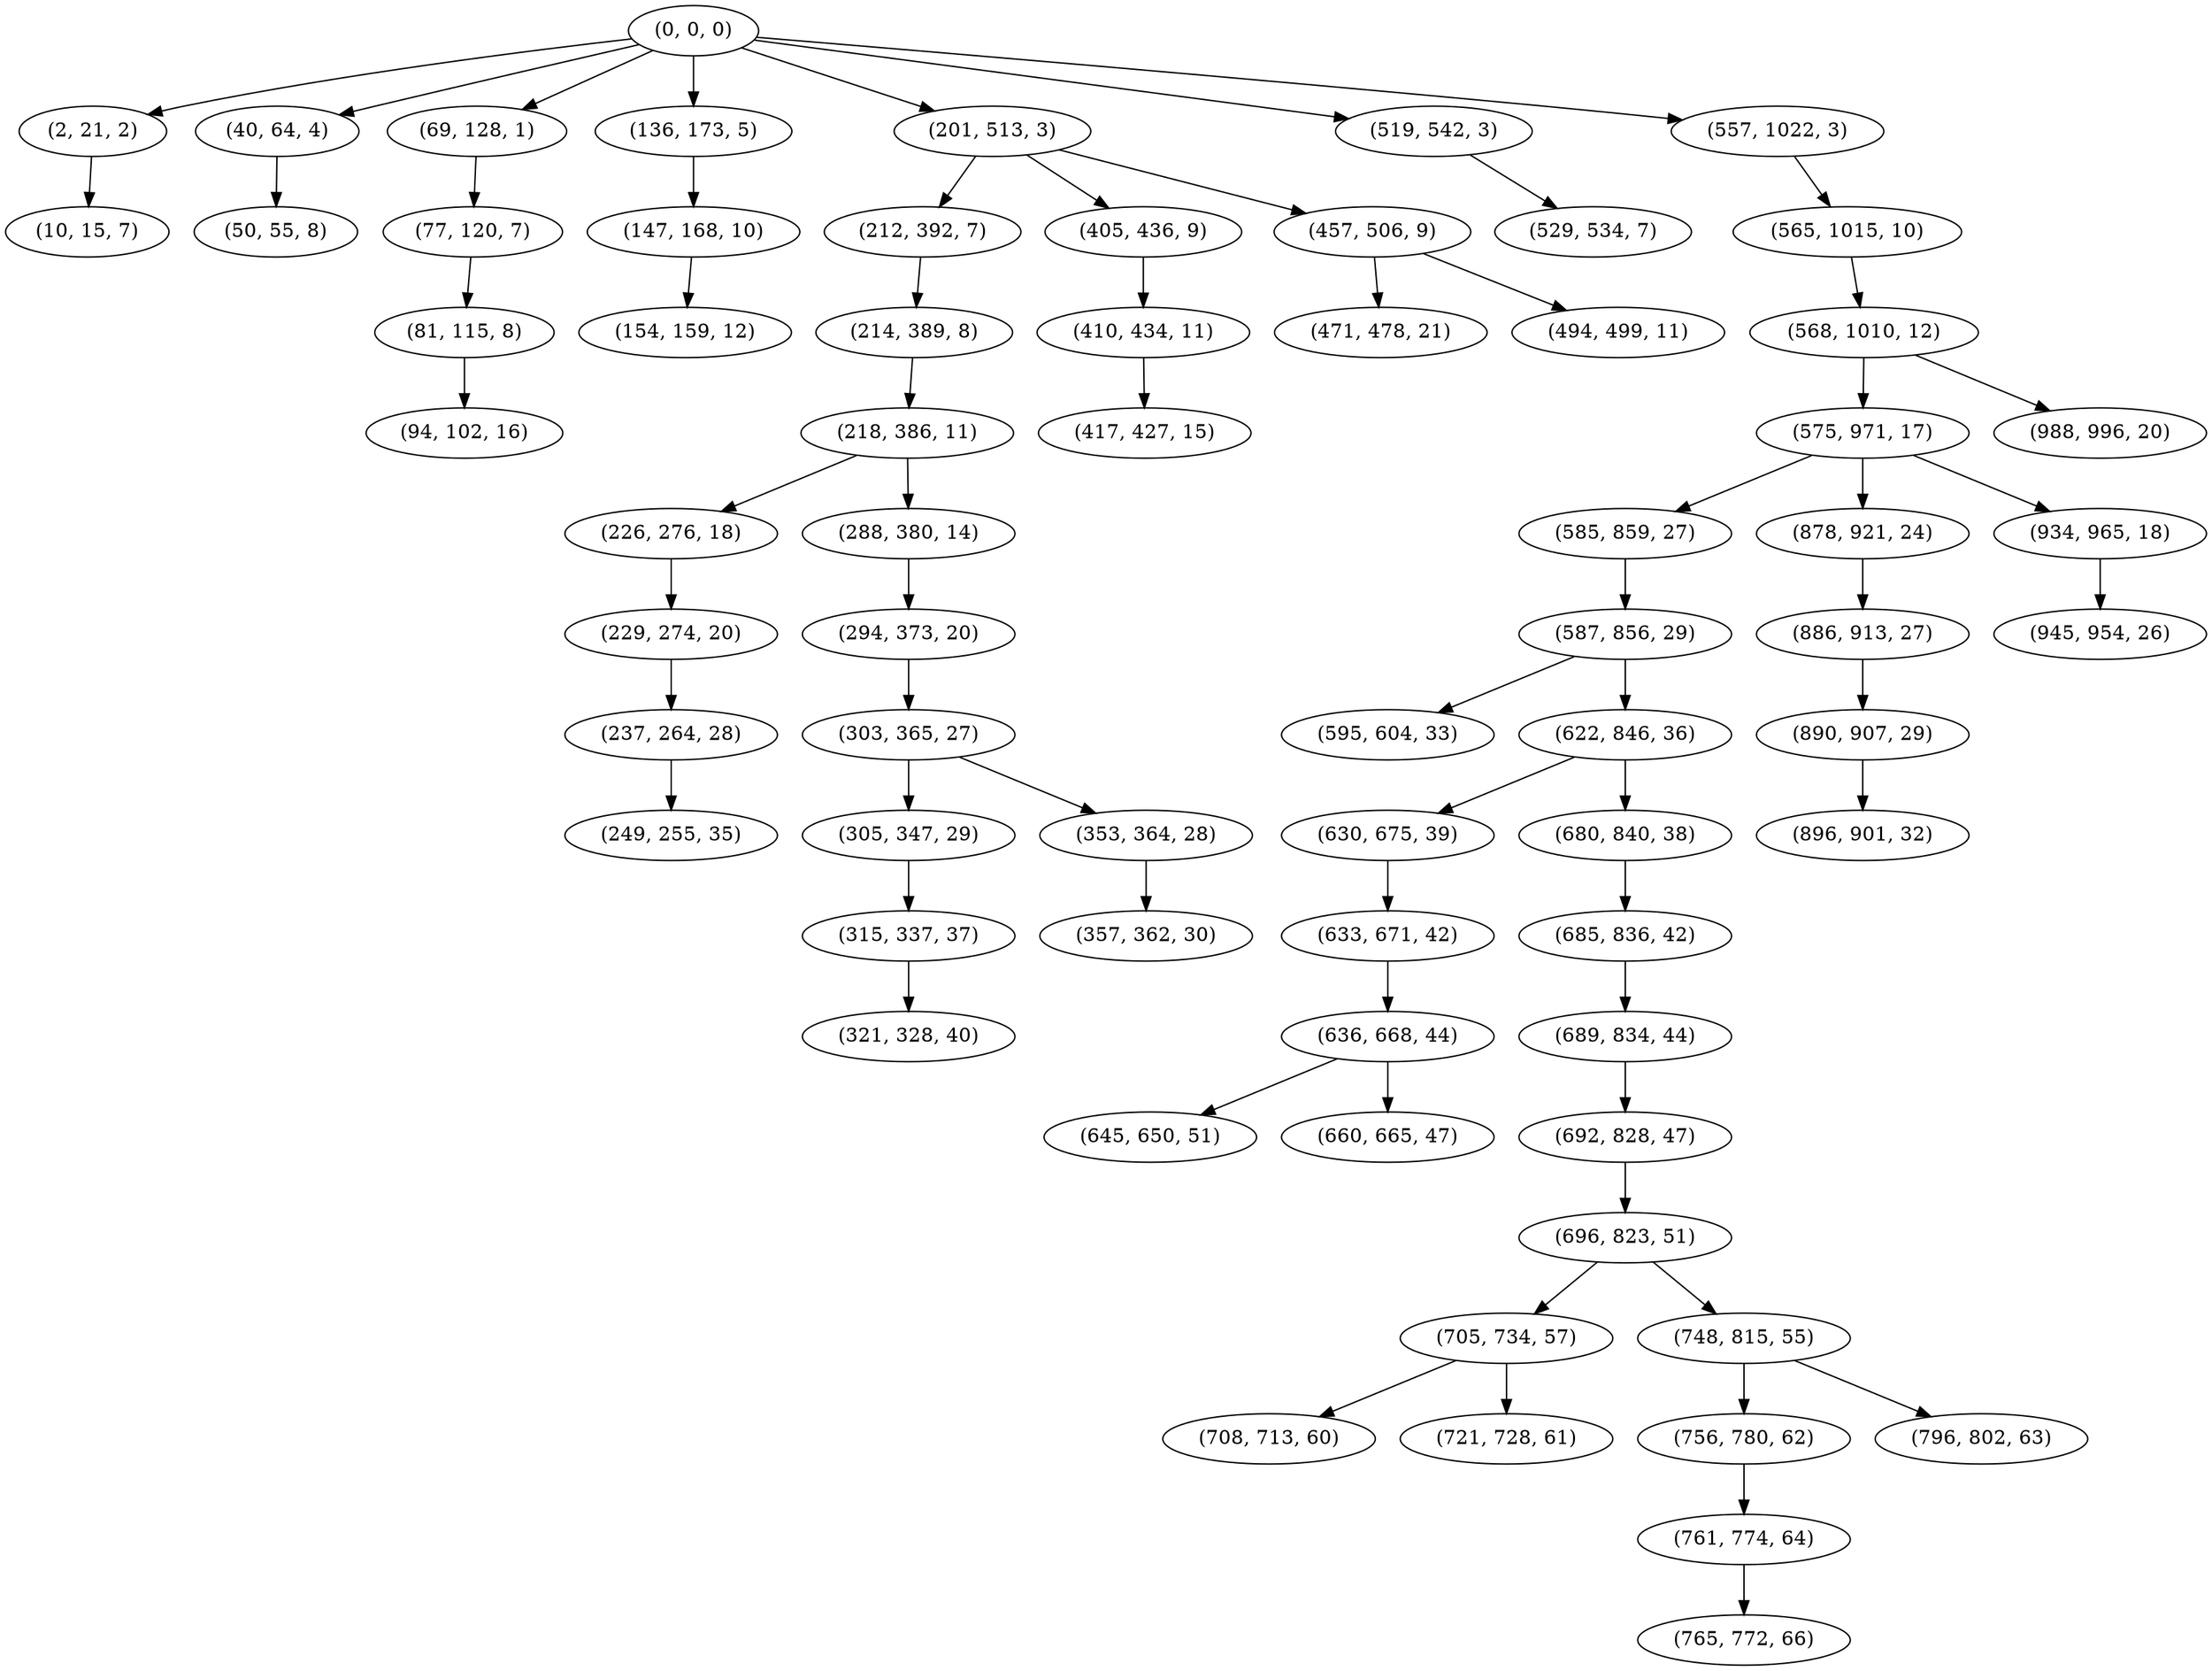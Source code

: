 digraph tree {
    "(0, 0, 0)";
    "(2, 21, 2)";
    "(10, 15, 7)";
    "(40, 64, 4)";
    "(50, 55, 8)";
    "(69, 128, 1)";
    "(77, 120, 7)";
    "(81, 115, 8)";
    "(94, 102, 16)";
    "(136, 173, 5)";
    "(147, 168, 10)";
    "(154, 159, 12)";
    "(201, 513, 3)";
    "(212, 392, 7)";
    "(214, 389, 8)";
    "(218, 386, 11)";
    "(226, 276, 18)";
    "(229, 274, 20)";
    "(237, 264, 28)";
    "(249, 255, 35)";
    "(288, 380, 14)";
    "(294, 373, 20)";
    "(303, 365, 27)";
    "(305, 347, 29)";
    "(315, 337, 37)";
    "(321, 328, 40)";
    "(353, 364, 28)";
    "(357, 362, 30)";
    "(405, 436, 9)";
    "(410, 434, 11)";
    "(417, 427, 15)";
    "(457, 506, 9)";
    "(471, 478, 21)";
    "(494, 499, 11)";
    "(519, 542, 3)";
    "(529, 534, 7)";
    "(557, 1022, 3)";
    "(565, 1015, 10)";
    "(568, 1010, 12)";
    "(575, 971, 17)";
    "(585, 859, 27)";
    "(587, 856, 29)";
    "(595, 604, 33)";
    "(622, 846, 36)";
    "(630, 675, 39)";
    "(633, 671, 42)";
    "(636, 668, 44)";
    "(645, 650, 51)";
    "(660, 665, 47)";
    "(680, 840, 38)";
    "(685, 836, 42)";
    "(689, 834, 44)";
    "(692, 828, 47)";
    "(696, 823, 51)";
    "(705, 734, 57)";
    "(708, 713, 60)";
    "(721, 728, 61)";
    "(748, 815, 55)";
    "(756, 780, 62)";
    "(761, 774, 64)";
    "(765, 772, 66)";
    "(796, 802, 63)";
    "(878, 921, 24)";
    "(886, 913, 27)";
    "(890, 907, 29)";
    "(896, 901, 32)";
    "(934, 965, 18)";
    "(945, 954, 26)";
    "(988, 996, 20)";
    "(0, 0, 0)" -> "(2, 21, 2)";
    "(0, 0, 0)" -> "(40, 64, 4)";
    "(0, 0, 0)" -> "(69, 128, 1)";
    "(0, 0, 0)" -> "(136, 173, 5)";
    "(0, 0, 0)" -> "(201, 513, 3)";
    "(0, 0, 0)" -> "(519, 542, 3)";
    "(0, 0, 0)" -> "(557, 1022, 3)";
    "(2, 21, 2)" -> "(10, 15, 7)";
    "(40, 64, 4)" -> "(50, 55, 8)";
    "(69, 128, 1)" -> "(77, 120, 7)";
    "(77, 120, 7)" -> "(81, 115, 8)";
    "(81, 115, 8)" -> "(94, 102, 16)";
    "(136, 173, 5)" -> "(147, 168, 10)";
    "(147, 168, 10)" -> "(154, 159, 12)";
    "(201, 513, 3)" -> "(212, 392, 7)";
    "(201, 513, 3)" -> "(405, 436, 9)";
    "(201, 513, 3)" -> "(457, 506, 9)";
    "(212, 392, 7)" -> "(214, 389, 8)";
    "(214, 389, 8)" -> "(218, 386, 11)";
    "(218, 386, 11)" -> "(226, 276, 18)";
    "(218, 386, 11)" -> "(288, 380, 14)";
    "(226, 276, 18)" -> "(229, 274, 20)";
    "(229, 274, 20)" -> "(237, 264, 28)";
    "(237, 264, 28)" -> "(249, 255, 35)";
    "(288, 380, 14)" -> "(294, 373, 20)";
    "(294, 373, 20)" -> "(303, 365, 27)";
    "(303, 365, 27)" -> "(305, 347, 29)";
    "(303, 365, 27)" -> "(353, 364, 28)";
    "(305, 347, 29)" -> "(315, 337, 37)";
    "(315, 337, 37)" -> "(321, 328, 40)";
    "(353, 364, 28)" -> "(357, 362, 30)";
    "(405, 436, 9)" -> "(410, 434, 11)";
    "(410, 434, 11)" -> "(417, 427, 15)";
    "(457, 506, 9)" -> "(471, 478, 21)";
    "(457, 506, 9)" -> "(494, 499, 11)";
    "(519, 542, 3)" -> "(529, 534, 7)";
    "(557, 1022, 3)" -> "(565, 1015, 10)";
    "(565, 1015, 10)" -> "(568, 1010, 12)";
    "(568, 1010, 12)" -> "(575, 971, 17)";
    "(568, 1010, 12)" -> "(988, 996, 20)";
    "(575, 971, 17)" -> "(585, 859, 27)";
    "(575, 971, 17)" -> "(878, 921, 24)";
    "(575, 971, 17)" -> "(934, 965, 18)";
    "(585, 859, 27)" -> "(587, 856, 29)";
    "(587, 856, 29)" -> "(595, 604, 33)";
    "(587, 856, 29)" -> "(622, 846, 36)";
    "(622, 846, 36)" -> "(630, 675, 39)";
    "(622, 846, 36)" -> "(680, 840, 38)";
    "(630, 675, 39)" -> "(633, 671, 42)";
    "(633, 671, 42)" -> "(636, 668, 44)";
    "(636, 668, 44)" -> "(645, 650, 51)";
    "(636, 668, 44)" -> "(660, 665, 47)";
    "(680, 840, 38)" -> "(685, 836, 42)";
    "(685, 836, 42)" -> "(689, 834, 44)";
    "(689, 834, 44)" -> "(692, 828, 47)";
    "(692, 828, 47)" -> "(696, 823, 51)";
    "(696, 823, 51)" -> "(705, 734, 57)";
    "(696, 823, 51)" -> "(748, 815, 55)";
    "(705, 734, 57)" -> "(708, 713, 60)";
    "(705, 734, 57)" -> "(721, 728, 61)";
    "(748, 815, 55)" -> "(756, 780, 62)";
    "(748, 815, 55)" -> "(796, 802, 63)";
    "(756, 780, 62)" -> "(761, 774, 64)";
    "(761, 774, 64)" -> "(765, 772, 66)";
    "(878, 921, 24)" -> "(886, 913, 27)";
    "(886, 913, 27)" -> "(890, 907, 29)";
    "(890, 907, 29)" -> "(896, 901, 32)";
    "(934, 965, 18)" -> "(945, 954, 26)";
}
